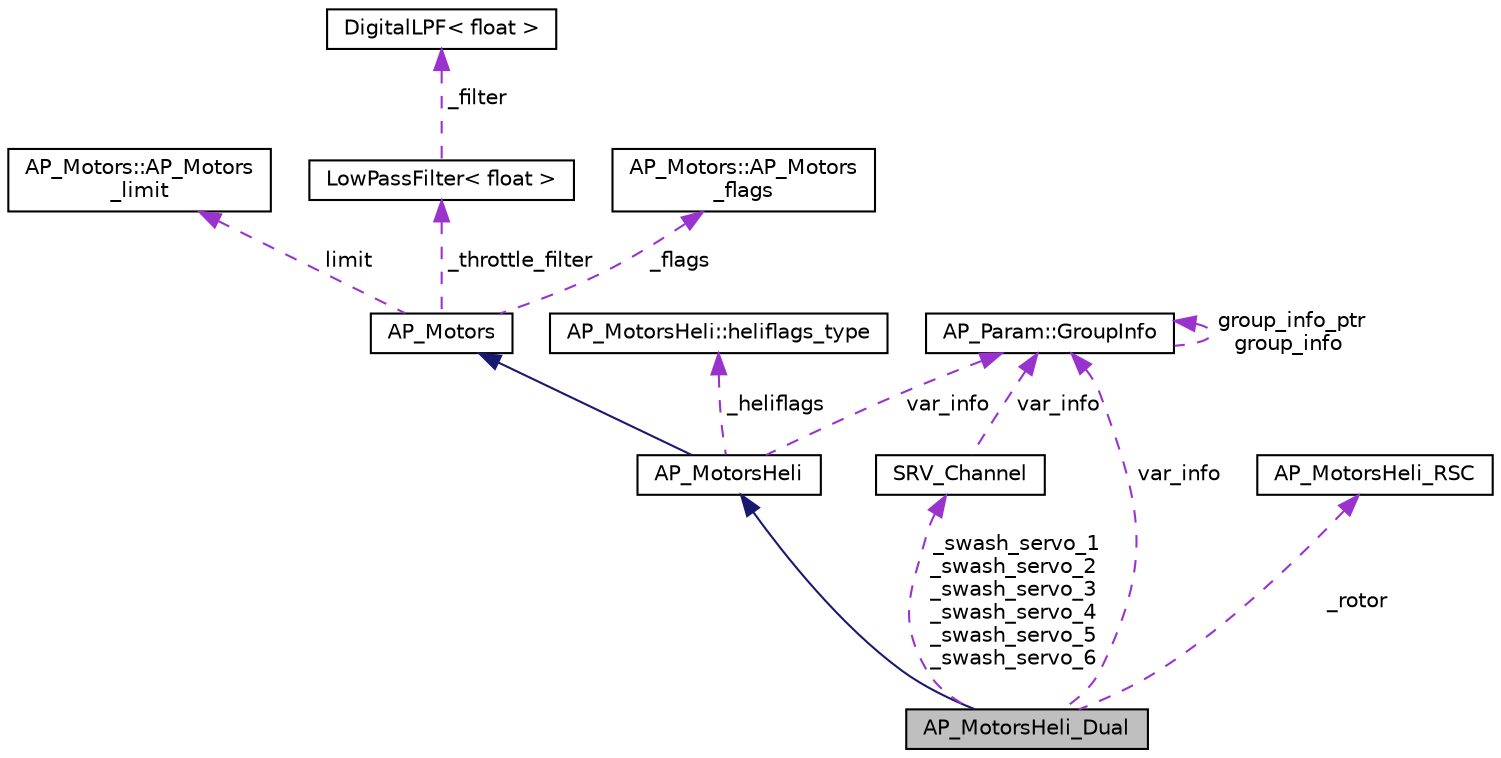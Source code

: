 digraph "AP_MotorsHeli_Dual"
{
 // INTERACTIVE_SVG=YES
  edge [fontname="Helvetica",fontsize="10",labelfontname="Helvetica",labelfontsize="10"];
  node [fontname="Helvetica",fontsize="10",shape=record];
  Node1 [label="AP_MotorsHeli_Dual",height=0.2,width=0.4,color="black", fillcolor="grey75", style="filled", fontcolor="black"];
  Node2 -> Node1 [dir="back",color="midnightblue",fontsize="10",style="solid",fontname="Helvetica"];
  Node2 [label="AP_MotorsHeli",height=0.2,width=0.4,color="black", fillcolor="white", style="filled",URL="$classAP__MotorsHeli.html"];
  Node3 -> Node2 [dir="back",color="midnightblue",fontsize="10",style="solid",fontname="Helvetica"];
  Node3 [label="AP_Motors",height=0.2,width=0.4,color="black", fillcolor="white", style="filled",URL="$classAP__Motors.html"];
  Node4 -> Node3 [dir="back",color="darkorchid3",fontsize="10",style="dashed",label=" limit" ,fontname="Helvetica"];
  Node4 [label="AP_Motors::AP_Motors\l_limit",height=0.2,width=0.4,color="black", fillcolor="white", style="filled",URL="$structAP__Motors_1_1AP__Motors__limit.html"];
  Node5 -> Node3 [dir="back",color="darkorchid3",fontsize="10",style="dashed",label=" _throttle_filter" ,fontname="Helvetica"];
  Node5 [label="LowPassFilter\< float \>",height=0.2,width=0.4,color="black", fillcolor="white", style="filled",URL="$classLowPassFilter.html"];
  Node6 -> Node5 [dir="back",color="darkorchid3",fontsize="10",style="dashed",label=" _filter" ,fontname="Helvetica"];
  Node6 [label="DigitalLPF\< float \>",height=0.2,width=0.4,color="black", fillcolor="white", style="filled",URL="$classDigitalLPF.html"];
  Node7 -> Node3 [dir="back",color="darkorchid3",fontsize="10",style="dashed",label=" _flags" ,fontname="Helvetica"];
  Node7 [label="AP_Motors::AP_Motors\l_flags",height=0.2,width=0.4,color="black", fillcolor="white", style="filled",URL="$structAP__Motors_1_1AP__Motors__flags.html"];
  Node8 -> Node2 [dir="back",color="darkorchid3",fontsize="10",style="dashed",label=" var_info" ,fontname="Helvetica"];
  Node8 [label="AP_Param::GroupInfo",height=0.2,width=0.4,color="black", fillcolor="white", style="filled",URL="$structAP__Param_1_1GroupInfo.html"];
  Node8 -> Node8 [dir="back",color="darkorchid3",fontsize="10",style="dashed",label=" group_info_ptr\ngroup_info" ,fontname="Helvetica"];
  Node9 -> Node2 [dir="back",color="darkorchid3",fontsize="10",style="dashed",label=" _heliflags" ,fontname="Helvetica"];
  Node9 [label="AP_MotorsHeli::heliflags_type",height=0.2,width=0.4,color="black", fillcolor="white", style="filled",URL="$structAP__MotorsHeli_1_1heliflags__type.html"];
  Node10 -> Node1 [dir="back",color="darkorchid3",fontsize="10",style="dashed",label=" _swash_servo_1\n_swash_servo_2\n_swash_servo_3\n_swash_servo_4\n_swash_servo_5\n_swash_servo_6" ,fontname="Helvetica"];
  Node10 [label="SRV_Channel",height=0.2,width=0.4,color="black", fillcolor="white", style="filled",URL="$classSRV__Channel.html"];
  Node8 -> Node10 [dir="back",color="darkorchid3",fontsize="10",style="dashed",label=" var_info" ,fontname="Helvetica"];
  Node8 -> Node1 [dir="back",color="darkorchid3",fontsize="10",style="dashed",label=" var_info" ,fontname="Helvetica"];
  Node11 -> Node1 [dir="back",color="darkorchid3",fontsize="10",style="dashed",label=" _rotor" ,fontname="Helvetica"];
  Node11 [label="AP_MotorsHeli_RSC",height=0.2,width=0.4,color="black", fillcolor="white", style="filled",URL="$classAP__MotorsHeli__RSC.html"];
}
